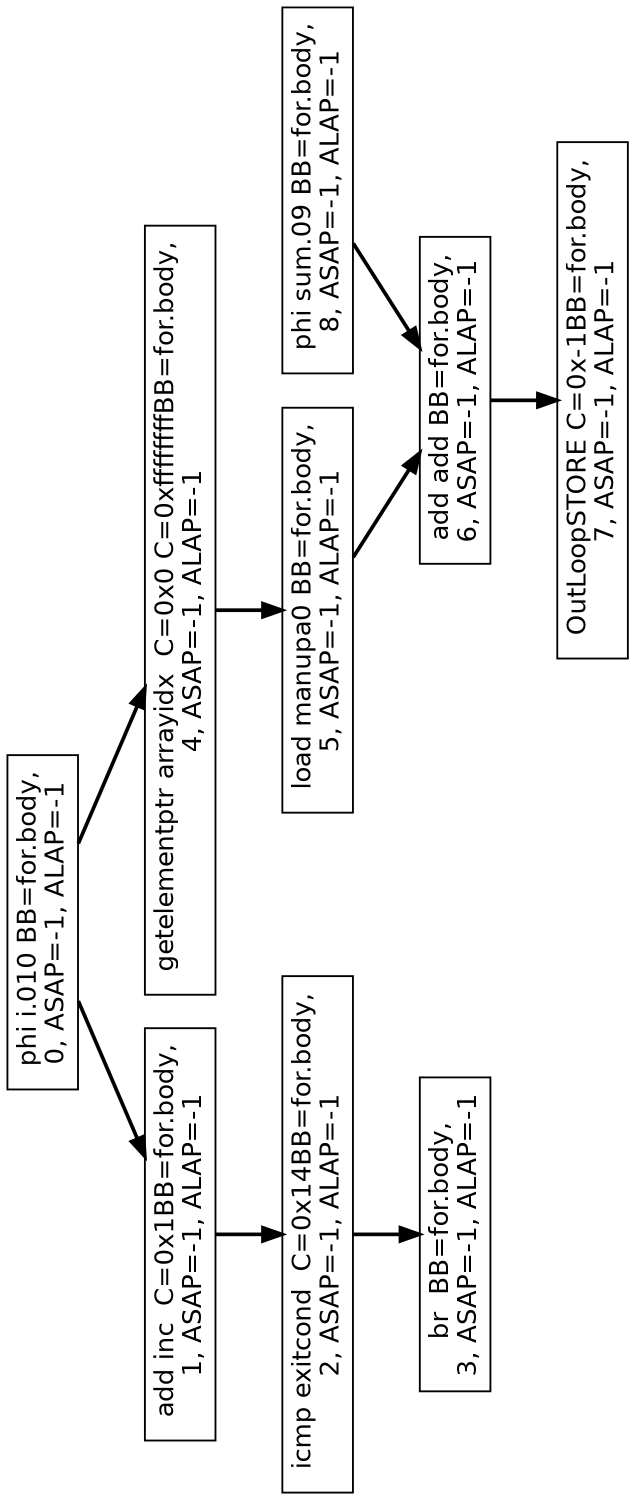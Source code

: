 digraph Region_18 {
	graph [ nslimit = "1000.0",
	orientation = landscape,
		center = true,
	page = "8.5,11",
	compound=true,
	size = "10,7.5" ] ;
"Op_0" [ fontname = "Helvetica" shape = box, label = " phi i.010 BB=for.body,
0, ASAP=-1, ALAP=-1"]
"Op_1" [ fontname = "Helvetica" shape = box, label = " add inc  C=0x1BB=for.body,
1, ASAP=-1, ALAP=-1"]
"Op_2" [ fontname = "Helvetica" shape = box, label = " icmp exitcond  C=0x14BB=for.body,
2, ASAP=-1, ALAP=-1"]
"Op_3" [ fontname = "Helvetica" shape = box, label = " br  BB=for.body,
3, ASAP=-1, ALAP=-1"]
"Op_4" [ fontname = "Helvetica" shape = box, label = " getelementptr arrayidx  C=0x0 C=0xffffffffBB=for.body,
4, ASAP=-1, ALAP=-1"]
"Op_5" [ fontname = "Helvetica" shape = box, label = " load manupa0 BB=for.body,
5, ASAP=-1, ALAP=-1"]
"Op_6" [ fontname = "Helvetica" shape = box, label = " add add BB=for.body,
6, ASAP=-1, ALAP=-1"]
"Op_7" [ fontname = "Helvetica" shape = box, label = " OutLoopSTORE C=0x-1BB=for.body,
7, ASAP=-1, ALAP=-1"]
"Op_8" [ fontname = "Helvetica" shape = box, label = " phi sum.09 BB=for.body,
8, ASAP=-1, ALAP=-1"]
"Op_0" -> "Op_1" [style = bold, color = black];
"Op_0" -> "Op_4" [style = bold, color = black];
"Op_1" -> "Op_2" [style = bold, color = black];
"Op_2" -> "Op_3" [style = bold, color = black];
"Op_4" -> "Op_5" [style = bold, color = black];
"Op_5" -> "Op_6" [style = bold, color = black];
"Op_6" -> "Op_7" [style = bold, color = black];
"Op_8" -> "Op_6" [style = bold, color = black];
}
